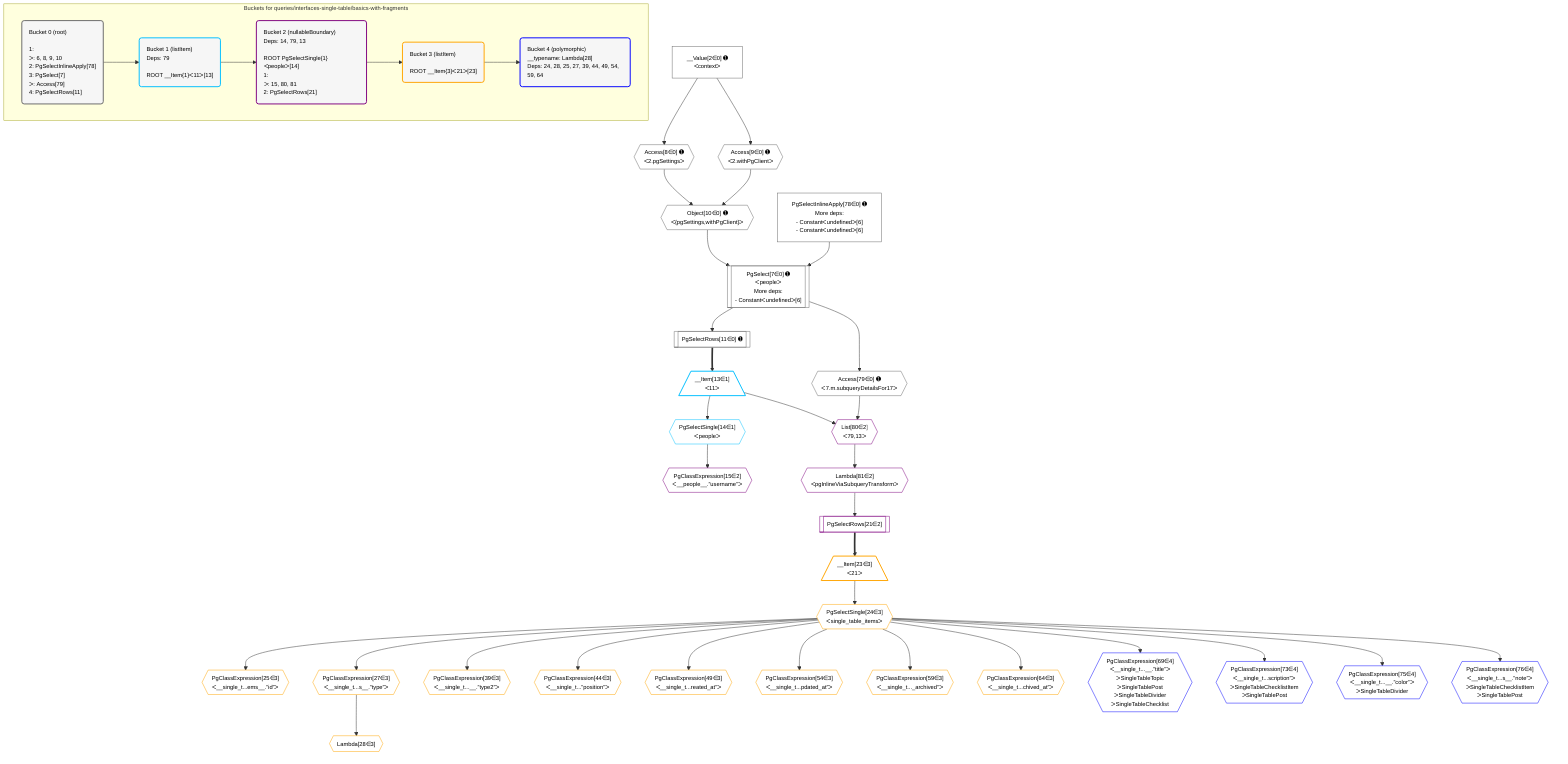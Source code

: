 %%{init: {'themeVariables': { 'fontSize': '12px'}}}%%
graph TD
    classDef path fill:#eee,stroke:#000,color:#000
    classDef plan fill:#fff,stroke-width:1px,color:#000
    classDef itemplan fill:#fff,stroke-width:2px,color:#000
    classDef unbatchedplan fill:#dff,stroke-width:1px,color:#000
    classDef sideeffectplan fill:#fcc,stroke-width:2px,color:#000
    classDef bucket fill:#f6f6f6,color:#000,stroke-width:2px,text-align:left

    subgraph "Buckets for queries/interfaces-single-table/basics-with-fragments"
    Bucket0("Bucket 0 (root)<br /><br />1: <br />ᐳ: 6, 8, 9, 10<br />2: PgSelectInlineApply[78]<br />3: PgSelect[7]<br />ᐳ: Access[79]<br />4: PgSelectRows[11]"):::bucket
    Bucket1("Bucket 1 (listItem)<br />Deps: 79<br /><br />ROOT __Item{1}ᐸ11ᐳ[13]"):::bucket
    Bucket2("Bucket 2 (nullableBoundary)<br />Deps: 14, 79, 13<br /><br />ROOT PgSelectSingle{1}ᐸpeopleᐳ[14]<br />1: <br />ᐳ: 15, 80, 81<br />2: PgSelectRows[21]"):::bucket
    Bucket3("Bucket 3 (listItem)<br /><br />ROOT __Item{3}ᐸ21ᐳ[23]"):::bucket
    Bucket4("Bucket 4 (polymorphic)<br />__typename: Lambda[28]<br />Deps: 24, 28, 25, 27, 39, 44, 49, 54, 59, 64"):::bucket
    end
    Bucket0 --> Bucket1
    Bucket1 --> Bucket2
    Bucket2 --> Bucket3
    Bucket3 --> Bucket4

    %% plan dependencies
    PgSelect7[["PgSelect[7∈0] ➊<br />ᐸpeopleᐳ<br />More deps:<br />- Constantᐸundefinedᐳ[6]"]]:::plan
    Object10{{"Object[10∈0] ➊<br />ᐸ{pgSettings,withPgClient}ᐳ"}}:::plan
    PgSelectInlineApply78["PgSelectInlineApply[78∈0] ➊<br />More deps:<br />- Constantᐸundefinedᐳ[6]<br />- Constantᐸundefinedᐳ[6]"]:::plan
    Object10 & PgSelectInlineApply78 --> PgSelect7
    Access8{{"Access[8∈0] ➊<br />ᐸ2.pgSettingsᐳ"}}:::plan
    Access9{{"Access[9∈0] ➊<br />ᐸ2.withPgClientᐳ"}}:::plan
    Access8 & Access9 --> Object10
    __Value2["__Value[2∈0] ➊<br />ᐸcontextᐳ"]:::plan
    __Value2 --> Access8
    __Value2 --> Access9
    PgSelectRows11[["PgSelectRows[11∈0] ➊"]]:::plan
    PgSelect7 --> PgSelectRows11
    Access79{{"Access[79∈0] ➊<br />ᐸ7.m.subqueryDetailsFor17ᐳ"}}:::plan
    PgSelect7 --> Access79
    __Item13[/"__Item[13∈1]<br />ᐸ11ᐳ"\]:::itemplan
    PgSelectRows11 ==> __Item13
    PgSelectSingle14{{"PgSelectSingle[14∈1]<br />ᐸpeopleᐳ"}}:::plan
    __Item13 --> PgSelectSingle14
    List80{{"List[80∈2]<br />ᐸ79,13ᐳ"}}:::plan
    Access79 & __Item13 --> List80
    PgClassExpression15{{"PgClassExpression[15∈2]<br />ᐸ__people__.”username”ᐳ"}}:::plan
    PgSelectSingle14 --> PgClassExpression15
    PgSelectRows21[["PgSelectRows[21∈2]"]]:::plan
    Lambda81{{"Lambda[81∈2]<br />ᐸpgInlineViaSubqueryTransformᐳ"}}:::plan
    Lambda81 --> PgSelectRows21
    List80 --> Lambda81
    __Item23[/"__Item[23∈3]<br />ᐸ21ᐳ"\]:::itemplan
    PgSelectRows21 ==> __Item23
    PgSelectSingle24{{"PgSelectSingle[24∈3]<br />ᐸsingle_table_itemsᐳ"}}:::plan
    __Item23 --> PgSelectSingle24
    PgClassExpression25{{"PgClassExpression[25∈3]<br />ᐸ__single_t...ems__.”id”ᐳ"}}:::plan
    PgSelectSingle24 --> PgClassExpression25
    PgClassExpression27{{"PgClassExpression[27∈3]<br />ᐸ__single_t...s__.”type”ᐳ"}}:::plan
    PgSelectSingle24 --> PgClassExpression27
    Lambda28{{"Lambda[28∈3]"}}:::plan
    PgClassExpression27 --> Lambda28
    PgClassExpression39{{"PgClassExpression[39∈3]<br />ᐸ__single_t...__.”type2”ᐳ"}}:::plan
    PgSelectSingle24 --> PgClassExpression39
    PgClassExpression44{{"PgClassExpression[44∈3]<br />ᐸ__single_t...”position”ᐳ"}}:::plan
    PgSelectSingle24 --> PgClassExpression44
    PgClassExpression49{{"PgClassExpression[49∈3]<br />ᐸ__single_t...reated_at”ᐳ"}}:::plan
    PgSelectSingle24 --> PgClassExpression49
    PgClassExpression54{{"PgClassExpression[54∈3]<br />ᐸ__single_t...pdated_at”ᐳ"}}:::plan
    PgSelectSingle24 --> PgClassExpression54
    PgClassExpression59{{"PgClassExpression[59∈3]<br />ᐸ__single_t..._archived”ᐳ"}}:::plan
    PgSelectSingle24 --> PgClassExpression59
    PgClassExpression64{{"PgClassExpression[64∈3]<br />ᐸ__single_t...chived_at”ᐳ"}}:::plan
    PgSelectSingle24 --> PgClassExpression64
    PgClassExpression69{{"PgClassExpression[69∈4]<br />ᐸ__single_t...__.”title”ᐳ<br />ᐳSingleTableTopic<br />ᐳSingleTablePost<br />ᐳSingleTableDivider<br />ᐳSingleTableChecklist"}}:::plan
    PgSelectSingle24 --> PgClassExpression69
    PgClassExpression73{{"PgClassExpression[73∈4]<br />ᐸ__single_t...scription”ᐳ<br />ᐳSingleTableChecklistItem<br />ᐳSingleTablePost"}}:::plan
    PgSelectSingle24 --> PgClassExpression73
    PgClassExpression75{{"PgClassExpression[75∈4]<br />ᐸ__single_t...__.”color”ᐳ<br />ᐳSingleTableDivider"}}:::plan
    PgSelectSingle24 --> PgClassExpression75
    PgClassExpression76{{"PgClassExpression[76∈4]<br />ᐸ__single_t...s__.”note”ᐳ<br />ᐳSingleTableChecklistItem<br />ᐳSingleTablePost"}}:::plan
    PgSelectSingle24 --> PgClassExpression76

    %% define steps
    classDef bucket0 stroke:#696969
    class Bucket0,__Value2,PgSelect7,Access8,Access9,Object10,PgSelectRows11,PgSelectInlineApply78,Access79 bucket0
    classDef bucket1 stroke:#00bfff
    class Bucket1,__Item13,PgSelectSingle14 bucket1
    classDef bucket2 stroke:#7f007f
    class Bucket2,PgClassExpression15,PgSelectRows21,List80,Lambda81 bucket2
    classDef bucket3 stroke:#ffa500
    class Bucket3,__Item23,PgSelectSingle24,PgClassExpression25,PgClassExpression27,Lambda28,PgClassExpression39,PgClassExpression44,PgClassExpression49,PgClassExpression54,PgClassExpression59,PgClassExpression64 bucket3
    classDef bucket4 stroke:#0000ff
    class Bucket4,PgClassExpression69,PgClassExpression73,PgClassExpression75,PgClassExpression76 bucket4